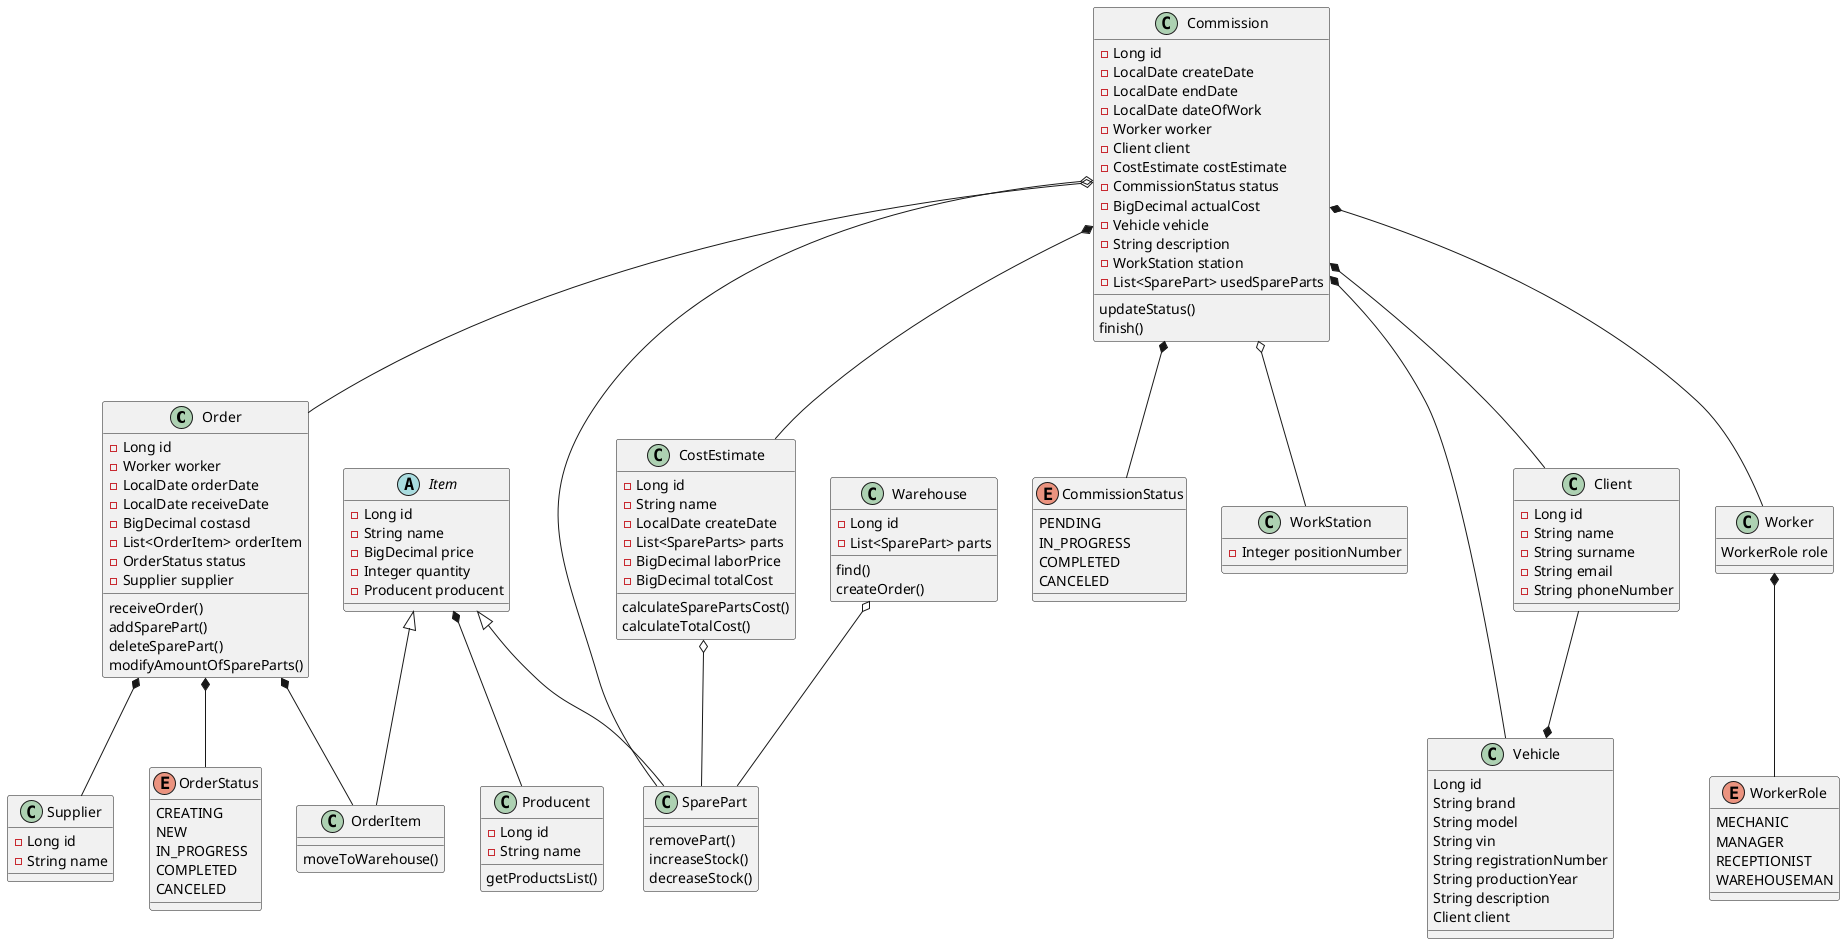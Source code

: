  @startuml
'https://plantuml.com/class-diagram
class Order {
    - Long id
    - Worker worker
    - LocalDate orderDate
    - LocalDate receiveDate
    - BigDecimal costasd
    - List<OrderItem> orderItem
    - OrderStatus status
    - Supplier supplier

    'For warehouseman to set status COMPLETED
    receiveOrder()
    addSparePart()
    deleteSparePart()
    modifyAmountOfSpareParts()
}

class Commission {
    - Long id
    - LocalDate createDate
    - LocalDate endDate
    'pokrywa sie z podnosnikami
    - LocalDate dateOfWork
    - Worker worker
    - Client client
    - CostEstimate costEstimate
    - CommissionStatus status
    - BigDecimal actualCost
    - Vehicle vehicle
    - String description
    - WorkStation station
    - List<SparePart> usedSpareParts


    updateStatus()
    finish()

}


class Producent {
    - Long id
    - String name

    getProductsList()
}

class Supplier {
    - Long id
    - String name
}


class CostEstimate {
    - Long id
    - String name
    - LocalDate createDate
    - List<SpareParts> parts
    - BigDecimal laborPrice
    - BigDecimal totalCost

    calculateSparePartsCost()
    calculateTotalCost()
}


enum CommissionStatus{
    PENDING
    IN_PROGRESS
    COMPLETED
    CANCELED
}

'car lift station
class WorkStation {
    - Integer positionNumber
}



class Vehicle {
    Long id
    String brand
    String model
    String vin
    String registrationNumber
    String productionYear
    String description
    Client client
}


enum WorkerRole {
    MECHANIC
    MANAGER
    RECEPTIONIST
    WAREHOUSEMAN
}

class Worker {
    WorkerRole role
}

enum OrderStatus {
    CREATING
    NEW
    IN_PROGRESS
    COMPLETED
    CANCELED
}

'Our warehouse
class Warehouse {
    - Long id
    - List<SparePart> parts

    find()
    createOrder()
}

abstract class Item {
    - Long id
    - String name
    - BigDecimal price
    - Integer quantity
    - Producent producent
}
'Spare part that is not in warehouse
class OrderItem extends Item {
    moveToWarehouse()
}
'Spare part that is actually in warehouse
class SparePart extends Item {
    removePart()
    increaseStock()
    decreaseStock()
}




class Client {
    - Long id
    - String name
    - String surname
    - String email
    - String phoneNumber

}




Item *-- Producent

Commission *-- Client
Commission *-- Worker
Commission *-- Vehicle
Commission *-- CostEstimate
Commission *-- CommissionStatus
Commission o-- WorkStation
Commission o-- Order
Commission o-- SparePart

Client --* Vehicle

CostEstimate o-- SparePart

Order *-- OrderItem
Order *-- OrderStatus
Order *-- Supplier

Worker *-- WorkerRole

Warehouse o-- SparePart

'abstract class AbstractList
'abstract AbstractCollection
'interface List
'interface Collection
'
'
'
'List <|-- AbstractList
'Collection <|-- AbstractCollection
'
'Collection <|- List
'AbstractCollection <|- AbstractList
'AbstractList <|-- ArrayList
'
'class ArrayList {
'Object[] elementData
'size()
'}

@enduml
